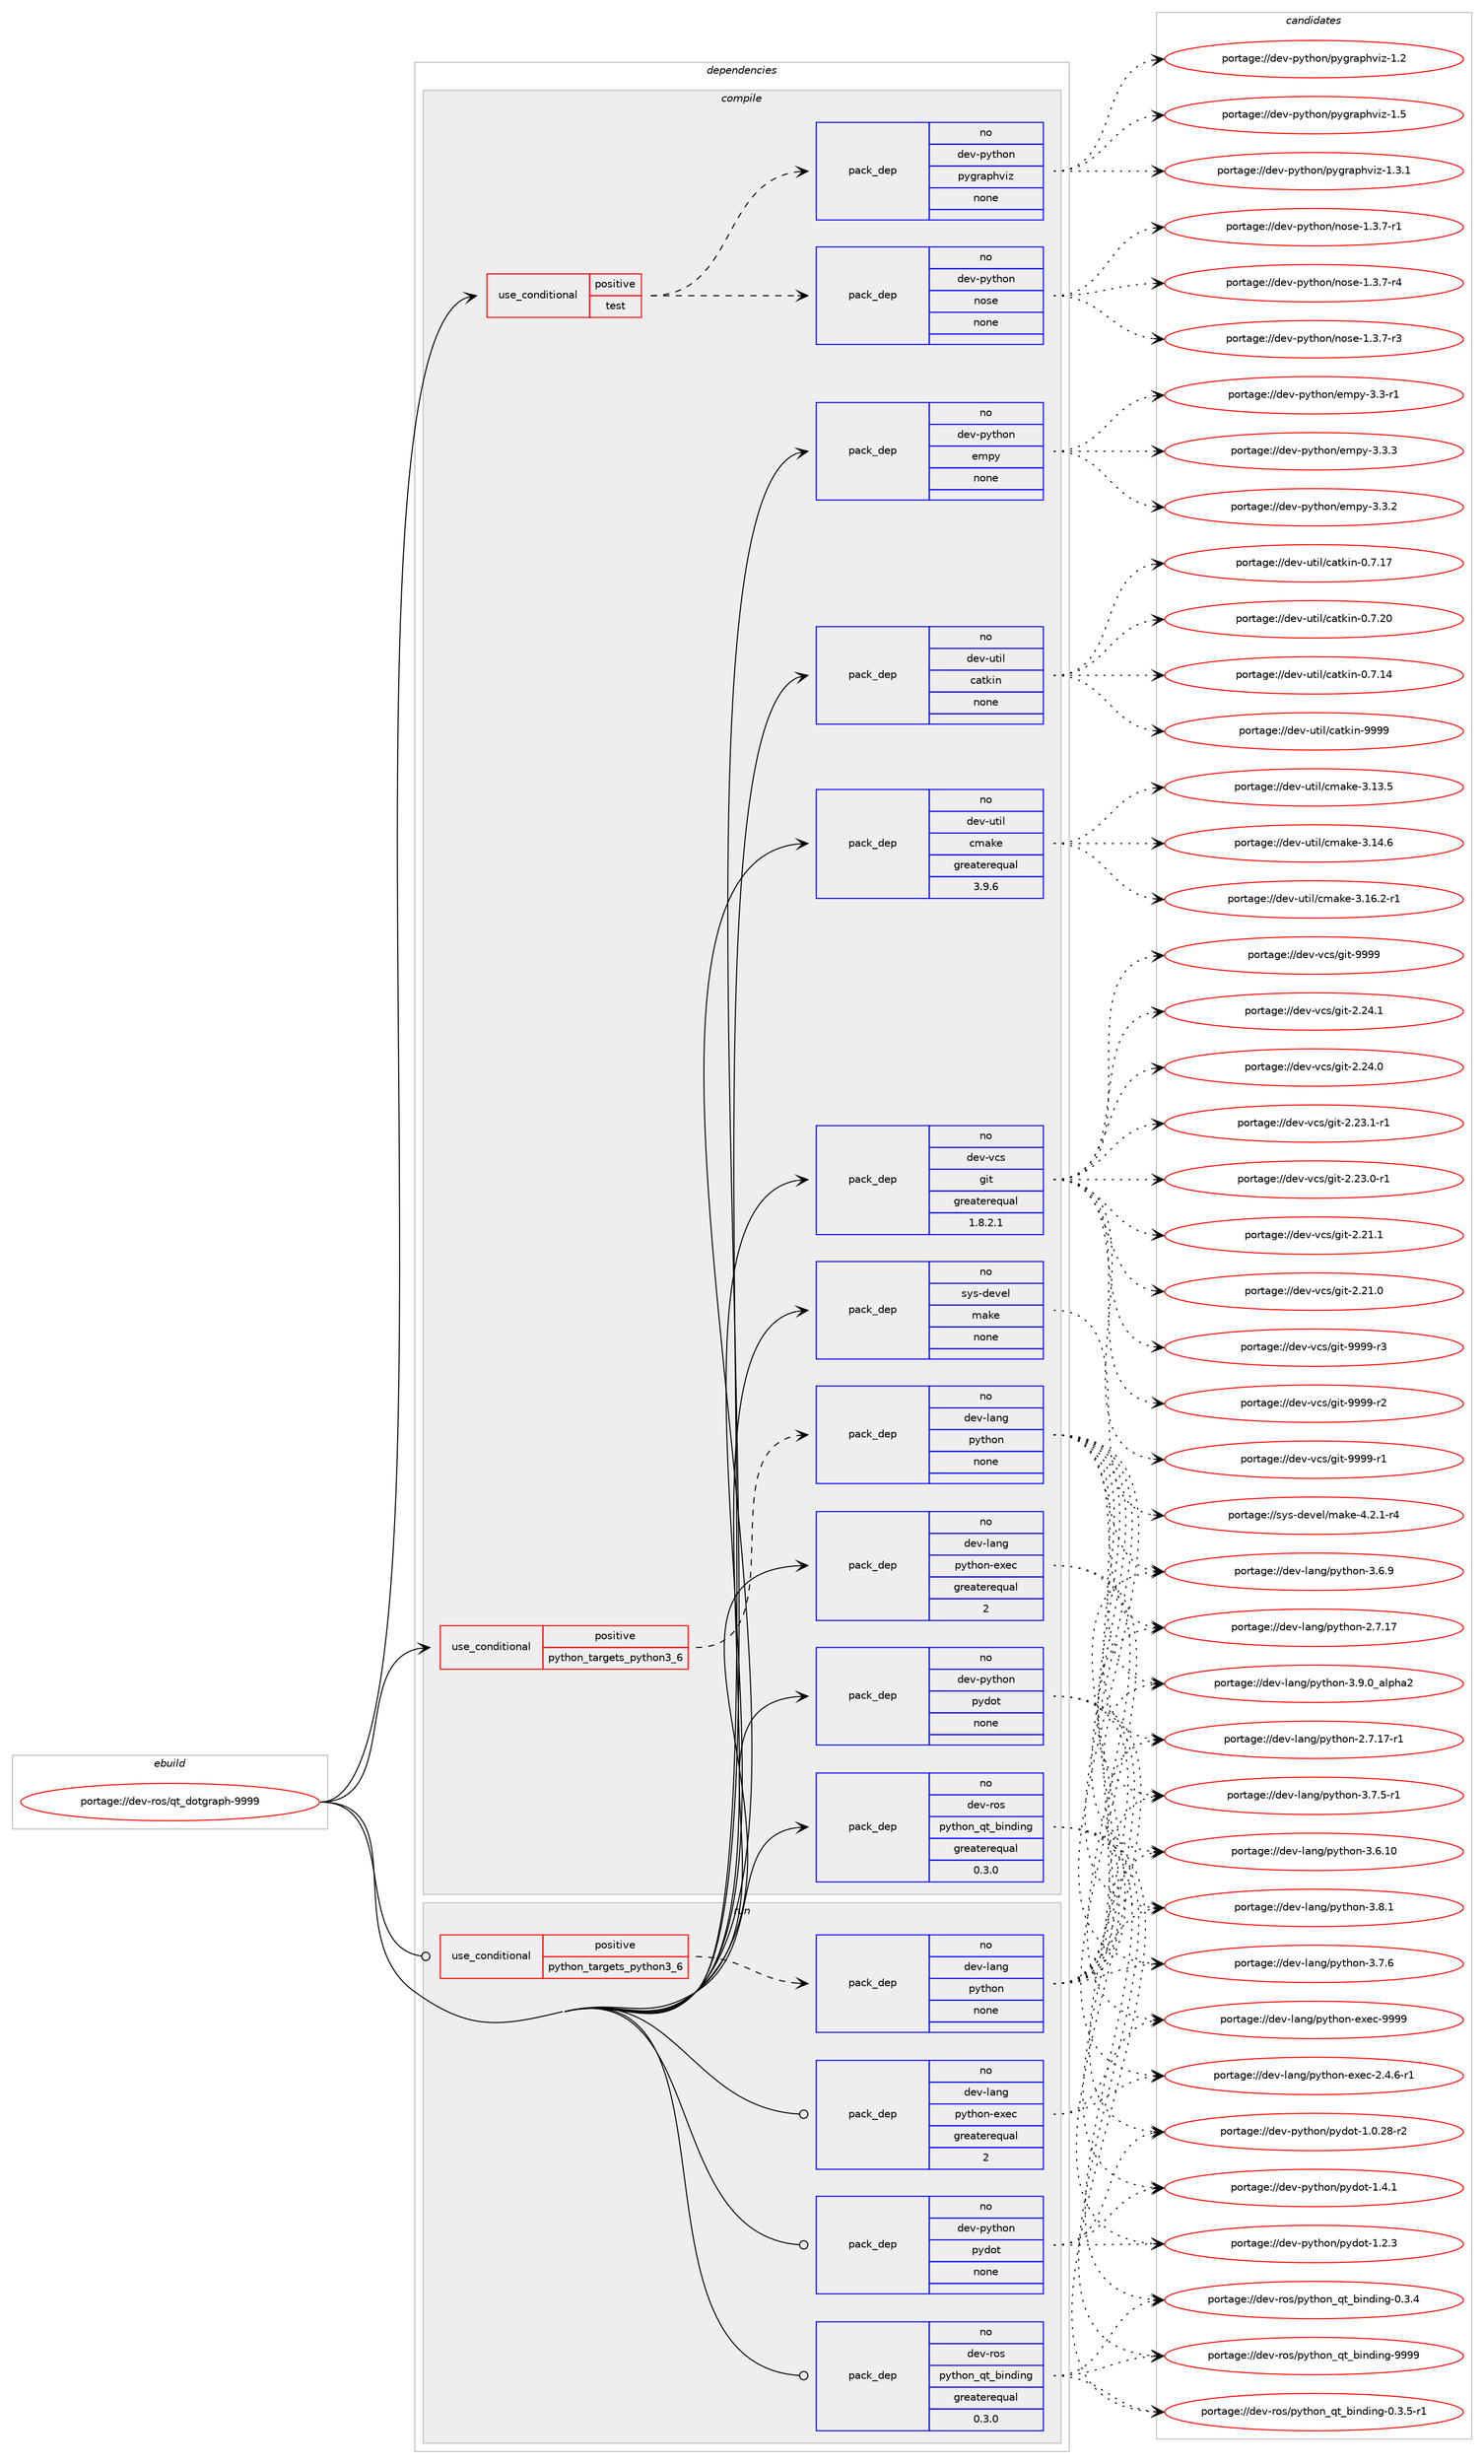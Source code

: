 digraph prolog {

# *************
# Graph options
# *************

newrank=true;
concentrate=true;
compound=true;
graph [rankdir=LR,fontname=Helvetica,fontsize=10,ranksep=1.5];#, ranksep=2.5, nodesep=0.2];
edge  [arrowhead=vee];
node  [fontname=Helvetica,fontsize=10];

# **********
# The ebuild
# **********

subgraph cluster_leftcol {
color=gray;
label=<<i>ebuild</i>>;
id [label="portage://dev-ros/qt_dotgraph-9999", color=red, width=4, href="../dev-ros/qt_dotgraph-9999.svg"];
}

# ****************
# The dependencies
# ****************

subgraph cluster_midcol {
color=gray;
label=<<i>dependencies</i>>;
subgraph cluster_compile {
fillcolor="#eeeeee";
style=filled;
label=<<i>compile</i>>;
subgraph cond98800 {
dependency392573 [label=<<TABLE BORDER="0" CELLBORDER="1" CELLSPACING="0" CELLPADDING="4"><TR><TD ROWSPAN="3" CELLPADDING="10">use_conditional</TD></TR><TR><TD>positive</TD></TR><TR><TD>python_targets_python3_6</TD></TR></TABLE>>, shape=none, color=red];
subgraph pack288920 {
dependency392574 [label=<<TABLE BORDER="0" CELLBORDER="1" CELLSPACING="0" CELLPADDING="4" WIDTH="220"><TR><TD ROWSPAN="6" CELLPADDING="30">pack_dep</TD></TR><TR><TD WIDTH="110">no</TD></TR><TR><TD>dev-lang</TD></TR><TR><TD>python</TD></TR><TR><TD>none</TD></TR><TR><TD></TD></TR></TABLE>>, shape=none, color=blue];
}
dependency392573:e -> dependency392574:w [weight=20,style="dashed",arrowhead="vee"];
}
id:e -> dependency392573:w [weight=20,style="solid",arrowhead="vee"];
subgraph cond98801 {
dependency392575 [label=<<TABLE BORDER="0" CELLBORDER="1" CELLSPACING="0" CELLPADDING="4"><TR><TD ROWSPAN="3" CELLPADDING="10">use_conditional</TD></TR><TR><TD>positive</TD></TR><TR><TD>test</TD></TR></TABLE>>, shape=none, color=red];
subgraph pack288921 {
dependency392576 [label=<<TABLE BORDER="0" CELLBORDER="1" CELLSPACING="0" CELLPADDING="4" WIDTH="220"><TR><TD ROWSPAN="6" CELLPADDING="30">pack_dep</TD></TR><TR><TD WIDTH="110">no</TD></TR><TR><TD>dev-python</TD></TR><TR><TD>nose</TD></TR><TR><TD>none</TD></TR><TR><TD></TD></TR></TABLE>>, shape=none, color=blue];
}
dependency392575:e -> dependency392576:w [weight=20,style="dashed",arrowhead="vee"];
subgraph pack288922 {
dependency392577 [label=<<TABLE BORDER="0" CELLBORDER="1" CELLSPACING="0" CELLPADDING="4" WIDTH="220"><TR><TD ROWSPAN="6" CELLPADDING="30">pack_dep</TD></TR><TR><TD WIDTH="110">no</TD></TR><TR><TD>dev-python</TD></TR><TR><TD>pygraphviz</TD></TR><TR><TD>none</TD></TR><TR><TD></TD></TR></TABLE>>, shape=none, color=blue];
}
dependency392575:e -> dependency392577:w [weight=20,style="dashed",arrowhead="vee"];
}
id:e -> dependency392575:w [weight=20,style="solid",arrowhead="vee"];
subgraph pack288923 {
dependency392578 [label=<<TABLE BORDER="0" CELLBORDER="1" CELLSPACING="0" CELLPADDING="4" WIDTH="220"><TR><TD ROWSPAN="6" CELLPADDING="30">pack_dep</TD></TR><TR><TD WIDTH="110">no</TD></TR><TR><TD>dev-lang</TD></TR><TR><TD>python-exec</TD></TR><TR><TD>greaterequal</TD></TR><TR><TD>2</TD></TR></TABLE>>, shape=none, color=blue];
}
id:e -> dependency392578:w [weight=20,style="solid",arrowhead="vee"];
subgraph pack288924 {
dependency392579 [label=<<TABLE BORDER="0" CELLBORDER="1" CELLSPACING="0" CELLPADDING="4" WIDTH="220"><TR><TD ROWSPAN="6" CELLPADDING="30">pack_dep</TD></TR><TR><TD WIDTH="110">no</TD></TR><TR><TD>dev-python</TD></TR><TR><TD>empy</TD></TR><TR><TD>none</TD></TR><TR><TD></TD></TR></TABLE>>, shape=none, color=blue];
}
id:e -> dependency392579:w [weight=20,style="solid",arrowhead="vee"];
subgraph pack288925 {
dependency392580 [label=<<TABLE BORDER="0" CELLBORDER="1" CELLSPACING="0" CELLPADDING="4" WIDTH="220"><TR><TD ROWSPAN="6" CELLPADDING="30">pack_dep</TD></TR><TR><TD WIDTH="110">no</TD></TR><TR><TD>dev-python</TD></TR><TR><TD>pydot</TD></TR><TR><TD>none</TD></TR><TR><TD></TD></TR></TABLE>>, shape=none, color=blue];
}
id:e -> dependency392580:w [weight=20,style="solid",arrowhead="vee"];
subgraph pack288926 {
dependency392581 [label=<<TABLE BORDER="0" CELLBORDER="1" CELLSPACING="0" CELLPADDING="4" WIDTH="220"><TR><TD ROWSPAN="6" CELLPADDING="30">pack_dep</TD></TR><TR><TD WIDTH="110">no</TD></TR><TR><TD>dev-ros</TD></TR><TR><TD>python_qt_binding</TD></TR><TR><TD>greaterequal</TD></TR><TR><TD>0.3.0</TD></TR></TABLE>>, shape=none, color=blue];
}
id:e -> dependency392581:w [weight=20,style="solid",arrowhead="vee"];
subgraph pack288927 {
dependency392582 [label=<<TABLE BORDER="0" CELLBORDER="1" CELLSPACING="0" CELLPADDING="4" WIDTH="220"><TR><TD ROWSPAN="6" CELLPADDING="30">pack_dep</TD></TR><TR><TD WIDTH="110">no</TD></TR><TR><TD>dev-util</TD></TR><TR><TD>catkin</TD></TR><TR><TD>none</TD></TR><TR><TD></TD></TR></TABLE>>, shape=none, color=blue];
}
id:e -> dependency392582:w [weight=20,style="solid",arrowhead="vee"];
subgraph pack288928 {
dependency392583 [label=<<TABLE BORDER="0" CELLBORDER="1" CELLSPACING="0" CELLPADDING="4" WIDTH="220"><TR><TD ROWSPAN="6" CELLPADDING="30">pack_dep</TD></TR><TR><TD WIDTH="110">no</TD></TR><TR><TD>dev-util</TD></TR><TR><TD>cmake</TD></TR><TR><TD>greaterequal</TD></TR><TR><TD>3.9.6</TD></TR></TABLE>>, shape=none, color=blue];
}
id:e -> dependency392583:w [weight=20,style="solid",arrowhead="vee"];
subgraph pack288929 {
dependency392584 [label=<<TABLE BORDER="0" CELLBORDER="1" CELLSPACING="0" CELLPADDING="4" WIDTH="220"><TR><TD ROWSPAN="6" CELLPADDING="30">pack_dep</TD></TR><TR><TD WIDTH="110">no</TD></TR><TR><TD>dev-vcs</TD></TR><TR><TD>git</TD></TR><TR><TD>greaterequal</TD></TR><TR><TD>1.8.2.1</TD></TR></TABLE>>, shape=none, color=blue];
}
id:e -> dependency392584:w [weight=20,style="solid",arrowhead="vee"];
subgraph pack288930 {
dependency392585 [label=<<TABLE BORDER="0" CELLBORDER="1" CELLSPACING="0" CELLPADDING="4" WIDTH="220"><TR><TD ROWSPAN="6" CELLPADDING="30">pack_dep</TD></TR><TR><TD WIDTH="110">no</TD></TR><TR><TD>sys-devel</TD></TR><TR><TD>make</TD></TR><TR><TD>none</TD></TR><TR><TD></TD></TR></TABLE>>, shape=none, color=blue];
}
id:e -> dependency392585:w [weight=20,style="solid",arrowhead="vee"];
}
subgraph cluster_compileandrun {
fillcolor="#eeeeee";
style=filled;
label=<<i>compile and run</i>>;
}
subgraph cluster_run {
fillcolor="#eeeeee";
style=filled;
label=<<i>run</i>>;
subgraph cond98802 {
dependency392586 [label=<<TABLE BORDER="0" CELLBORDER="1" CELLSPACING="0" CELLPADDING="4"><TR><TD ROWSPAN="3" CELLPADDING="10">use_conditional</TD></TR><TR><TD>positive</TD></TR><TR><TD>python_targets_python3_6</TD></TR></TABLE>>, shape=none, color=red];
subgraph pack288931 {
dependency392587 [label=<<TABLE BORDER="0" CELLBORDER="1" CELLSPACING="0" CELLPADDING="4" WIDTH="220"><TR><TD ROWSPAN="6" CELLPADDING="30">pack_dep</TD></TR><TR><TD WIDTH="110">no</TD></TR><TR><TD>dev-lang</TD></TR><TR><TD>python</TD></TR><TR><TD>none</TD></TR><TR><TD></TD></TR></TABLE>>, shape=none, color=blue];
}
dependency392586:e -> dependency392587:w [weight=20,style="dashed",arrowhead="vee"];
}
id:e -> dependency392586:w [weight=20,style="solid",arrowhead="odot"];
subgraph pack288932 {
dependency392588 [label=<<TABLE BORDER="0" CELLBORDER="1" CELLSPACING="0" CELLPADDING="4" WIDTH="220"><TR><TD ROWSPAN="6" CELLPADDING="30">pack_dep</TD></TR><TR><TD WIDTH="110">no</TD></TR><TR><TD>dev-lang</TD></TR><TR><TD>python-exec</TD></TR><TR><TD>greaterequal</TD></TR><TR><TD>2</TD></TR></TABLE>>, shape=none, color=blue];
}
id:e -> dependency392588:w [weight=20,style="solid",arrowhead="odot"];
subgraph pack288933 {
dependency392589 [label=<<TABLE BORDER="0" CELLBORDER="1" CELLSPACING="0" CELLPADDING="4" WIDTH="220"><TR><TD ROWSPAN="6" CELLPADDING="30">pack_dep</TD></TR><TR><TD WIDTH="110">no</TD></TR><TR><TD>dev-python</TD></TR><TR><TD>pydot</TD></TR><TR><TD>none</TD></TR><TR><TD></TD></TR></TABLE>>, shape=none, color=blue];
}
id:e -> dependency392589:w [weight=20,style="solid",arrowhead="odot"];
subgraph pack288934 {
dependency392590 [label=<<TABLE BORDER="0" CELLBORDER="1" CELLSPACING="0" CELLPADDING="4" WIDTH="220"><TR><TD ROWSPAN="6" CELLPADDING="30">pack_dep</TD></TR><TR><TD WIDTH="110">no</TD></TR><TR><TD>dev-ros</TD></TR><TR><TD>python_qt_binding</TD></TR><TR><TD>greaterequal</TD></TR><TR><TD>0.3.0</TD></TR></TABLE>>, shape=none, color=blue];
}
id:e -> dependency392590:w [weight=20,style="solid",arrowhead="odot"];
}
}

# **************
# The candidates
# **************

subgraph cluster_choices {
rank=same;
color=gray;
label=<<i>candidates</i>>;

subgraph choice288920 {
color=black;
nodesep=1;
choice10010111845108971101034711212111610411111045514657464895971081121049750 [label="portage://dev-lang/python-3.9.0_alpha2", color=red, width=4,href="../dev-lang/python-3.9.0_alpha2.svg"];
choice100101118451089711010347112121116104111110455146564649 [label="portage://dev-lang/python-3.8.1", color=red, width=4,href="../dev-lang/python-3.8.1.svg"];
choice100101118451089711010347112121116104111110455146554654 [label="portage://dev-lang/python-3.7.6", color=red, width=4,href="../dev-lang/python-3.7.6.svg"];
choice1001011184510897110103471121211161041111104551465546534511449 [label="portage://dev-lang/python-3.7.5-r1", color=red, width=4,href="../dev-lang/python-3.7.5-r1.svg"];
choice100101118451089711010347112121116104111110455146544657 [label="portage://dev-lang/python-3.6.9", color=red, width=4,href="../dev-lang/python-3.6.9.svg"];
choice10010111845108971101034711212111610411111045514654464948 [label="portage://dev-lang/python-3.6.10", color=red, width=4,href="../dev-lang/python-3.6.10.svg"];
choice100101118451089711010347112121116104111110455046554649554511449 [label="portage://dev-lang/python-2.7.17-r1", color=red, width=4,href="../dev-lang/python-2.7.17-r1.svg"];
choice10010111845108971101034711212111610411111045504655464955 [label="portage://dev-lang/python-2.7.17", color=red, width=4,href="../dev-lang/python-2.7.17.svg"];
dependency392574:e -> choice10010111845108971101034711212111610411111045514657464895971081121049750:w [style=dotted,weight="100"];
dependency392574:e -> choice100101118451089711010347112121116104111110455146564649:w [style=dotted,weight="100"];
dependency392574:e -> choice100101118451089711010347112121116104111110455146554654:w [style=dotted,weight="100"];
dependency392574:e -> choice1001011184510897110103471121211161041111104551465546534511449:w [style=dotted,weight="100"];
dependency392574:e -> choice100101118451089711010347112121116104111110455146544657:w [style=dotted,weight="100"];
dependency392574:e -> choice10010111845108971101034711212111610411111045514654464948:w [style=dotted,weight="100"];
dependency392574:e -> choice100101118451089711010347112121116104111110455046554649554511449:w [style=dotted,weight="100"];
dependency392574:e -> choice10010111845108971101034711212111610411111045504655464955:w [style=dotted,weight="100"];
}
subgraph choice288921 {
color=black;
nodesep=1;
choice10010111845112121116104111110471101111151014549465146554511452 [label="portage://dev-python/nose-1.3.7-r4", color=red, width=4,href="../dev-python/nose-1.3.7-r4.svg"];
choice10010111845112121116104111110471101111151014549465146554511451 [label="portage://dev-python/nose-1.3.7-r3", color=red, width=4,href="../dev-python/nose-1.3.7-r3.svg"];
choice10010111845112121116104111110471101111151014549465146554511449 [label="portage://dev-python/nose-1.3.7-r1", color=red, width=4,href="../dev-python/nose-1.3.7-r1.svg"];
dependency392576:e -> choice10010111845112121116104111110471101111151014549465146554511452:w [style=dotted,weight="100"];
dependency392576:e -> choice10010111845112121116104111110471101111151014549465146554511451:w [style=dotted,weight="100"];
dependency392576:e -> choice10010111845112121116104111110471101111151014549465146554511449:w [style=dotted,weight="100"];
}
subgraph choice288922 {
color=black;
nodesep=1;
choice10010111845112121116104111110471121211031149711210411810512245494653 [label="portage://dev-python/pygraphviz-1.5", color=red, width=4,href="../dev-python/pygraphviz-1.5.svg"];
choice100101118451121211161041111104711212110311497112104118105122454946514649 [label="portage://dev-python/pygraphviz-1.3.1", color=red, width=4,href="../dev-python/pygraphviz-1.3.1.svg"];
choice10010111845112121116104111110471121211031149711210411810512245494650 [label="portage://dev-python/pygraphviz-1.2", color=red, width=4,href="../dev-python/pygraphviz-1.2.svg"];
dependency392577:e -> choice10010111845112121116104111110471121211031149711210411810512245494653:w [style=dotted,weight="100"];
dependency392577:e -> choice100101118451121211161041111104711212110311497112104118105122454946514649:w [style=dotted,weight="100"];
dependency392577:e -> choice10010111845112121116104111110471121211031149711210411810512245494650:w [style=dotted,weight="100"];
}
subgraph choice288923 {
color=black;
nodesep=1;
choice10010111845108971101034711212111610411111045101120101994557575757 [label="portage://dev-lang/python-exec-9999", color=red, width=4,href="../dev-lang/python-exec-9999.svg"];
choice10010111845108971101034711212111610411111045101120101994550465246544511449 [label="portage://dev-lang/python-exec-2.4.6-r1", color=red, width=4,href="../dev-lang/python-exec-2.4.6-r1.svg"];
dependency392578:e -> choice10010111845108971101034711212111610411111045101120101994557575757:w [style=dotted,weight="100"];
dependency392578:e -> choice10010111845108971101034711212111610411111045101120101994550465246544511449:w [style=dotted,weight="100"];
}
subgraph choice288924 {
color=black;
nodesep=1;
choice1001011184511212111610411111047101109112121455146514651 [label="portage://dev-python/empy-3.3.3", color=red, width=4,href="../dev-python/empy-3.3.3.svg"];
choice1001011184511212111610411111047101109112121455146514650 [label="portage://dev-python/empy-3.3.2", color=red, width=4,href="../dev-python/empy-3.3.2.svg"];
choice1001011184511212111610411111047101109112121455146514511449 [label="portage://dev-python/empy-3.3-r1", color=red, width=4,href="../dev-python/empy-3.3-r1.svg"];
dependency392579:e -> choice1001011184511212111610411111047101109112121455146514651:w [style=dotted,weight="100"];
dependency392579:e -> choice1001011184511212111610411111047101109112121455146514650:w [style=dotted,weight="100"];
dependency392579:e -> choice1001011184511212111610411111047101109112121455146514511449:w [style=dotted,weight="100"];
}
subgraph choice288925 {
color=black;
nodesep=1;
choice1001011184511212111610411111047112121100111116454946524649 [label="portage://dev-python/pydot-1.4.1", color=red, width=4,href="../dev-python/pydot-1.4.1.svg"];
choice1001011184511212111610411111047112121100111116454946504651 [label="portage://dev-python/pydot-1.2.3", color=red, width=4,href="../dev-python/pydot-1.2.3.svg"];
choice1001011184511212111610411111047112121100111116454946484650564511450 [label="portage://dev-python/pydot-1.0.28-r2", color=red, width=4,href="../dev-python/pydot-1.0.28-r2.svg"];
dependency392580:e -> choice1001011184511212111610411111047112121100111116454946524649:w [style=dotted,weight="100"];
dependency392580:e -> choice1001011184511212111610411111047112121100111116454946504651:w [style=dotted,weight="100"];
dependency392580:e -> choice1001011184511212111610411111047112121100111116454946484650564511450:w [style=dotted,weight="100"];
}
subgraph choice288926 {
color=black;
nodesep=1;
choice10010111845114111115471121211161041111109511311695981051101001051101034557575757 [label="portage://dev-ros/python_qt_binding-9999", color=red, width=4,href="../dev-ros/python_qt_binding-9999.svg"];
choice10010111845114111115471121211161041111109511311695981051101001051101034548465146534511449 [label="portage://dev-ros/python_qt_binding-0.3.5-r1", color=red, width=4,href="../dev-ros/python_qt_binding-0.3.5-r1.svg"];
choice1001011184511411111547112121116104111110951131169598105110100105110103454846514652 [label="portage://dev-ros/python_qt_binding-0.3.4", color=red, width=4,href="../dev-ros/python_qt_binding-0.3.4.svg"];
dependency392581:e -> choice10010111845114111115471121211161041111109511311695981051101001051101034557575757:w [style=dotted,weight="100"];
dependency392581:e -> choice10010111845114111115471121211161041111109511311695981051101001051101034548465146534511449:w [style=dotted,weight="100"];
dependency392581:e -> choice1001011184511411111547112121116104111110951131169598105110100105110103454846514652:w [style=dotted,weight="100"];
}
subgraph choice288927 {
color=black;
nodesep=1;
choice100101118451171161051084799971161071051104557575757 [label="portage://dev-util/catkin-9999", color=red, width=4,href="../dev-util/catkin-9999.svg"];
choice1001011184511711610510847999711610710511045484655465048 [label="portage://dev-util/catkin-0.7.20", color=red, width=4,href="../dev-util/catkin-0.7.20.svg"];
choice1001011184511711610510847999711610710511045484655464955 [label="portage://dev-util/catkin-0.7.17", color=red, width=4,href="../dev-util/catkin-0.7.17.svg"];
choice1001011184511711610510847999711610710511045484655464952 [label="portage://dev-util/catkin-0.7.14", color=red, width=4,href="../dev-util/catkin-0.7.14.svg"];
dependency392582:e -> choice100101118451171161051084799971161071051104557575757:w [style=dotted,weight="100"];
dependency392582:e -> choice1001011184511711610510847999711610710511045484655465048:w [style=dotted,weight="100"];
dependency392582:e -> choice1001011184511711610510847999711610710511045484655464955:w [style=dotted,weight="100"];
dependency392582:e -> choice1001011184511711610510847999711610710511045484655464952:w [style=dotted,weight="100"];
}
subgraph choice288928 {
color=black;
nodesep=1;
choice10010111845117116105108479910997107101455146495446504511449 [label="portage://dev-util/cmake-3.16.2-r1", color=red, width=4,href="../dev-util/cmake-3.16.2-r1.svg"];
choice1001011184511711610510847991099710710145514649524654 [label="portage://dev-util/cmake-3.14.6", color=red, width=4,href="../dev-util/cmake-3.14.6.svg"];
choice1001011184511711610510847991099710710145514649514653 [label="portage://dev-util/cmake-3.13.5", color=red, width=4,href="../dev-util/cmake-3.13.5.svg"];
dependency392583:e -> choice10010111845117116105108479910997107101455146495446504511449:w [style=dotted,weight="100"];
dependency392583:e -> choice1001011184511711610510847991099710710145514649524654:w [style=dotted,weight="100"];
dependency392583:e -> choice1001011184511711610510847991099710710145514649514653:w [style=dotted,weight="100"];
}
subgraph choice288929 {
color=black;
nodesep=1;
choice10010111845118991154710310511645575757574511451 [label="portage://dev-vcs/git-9999-r3", color=red, width=4,href="../dev-vcs/git-9999-r3.svg"];
choice10010111845118991154710310511645575757574511450 [label="portage://dev-vcs/git-9999-r2", color=red, width=4,href="../dev-vcs/git-9999-r2.svg"];
choice10010111845118991154710310511645575757574511449 [label="portage://dev-vcs/git-9999-r1", color=red, width=4,href="../dev-vcs/git-9999-r1.svg"];
choice1001011184511899115471031051164557575757 [label="portage://dev-vcs/git-9999", color=red, width=4,href="../dev-vcs/git-9999.svg"];
choice10010111845118991154710310511645504650524649 [label="portage://dev-vcs/git-2.24.1", color=red, width=4,href="../dev-vcs/git-2.24.1.svg"];
choice10010111845118991154710310511645504650524648 [label="portage://dev-vcs/git-2.24.0", color=red, width=4,href="../dev-vcs/git-2.24.0.svg"];
choice100101118451189911547103105116455046505146494511449 [label="portage://dev-vcs/git-2.23.1-r1", color=red, width=4,href="../dev-vcs/git-2.23.1-r1.svg"];
choice100101118451189911547103105116455046505146484511449 [label="portage://dev-vcs/git-2.23.0-r1", color=red, width=4,href="../dev-vcs/git-2.23.0-r1.svg"];
choice10010111845118991154710310511645504650494649 [label="portage://dev-vcs/git-2.21.1", color=red, width=4,href="../dev-vcs/git-2.21.1.svg"];
choice10010111845118991154710310511645504650494648 [label="portage://dev-vcs/git-2.21.0", color=red, width=4,href="../dev-vcs/git-2.21.0.svg"];
dependency392584:e -> choice10010111845118991154710310511645575757574511451:w [style=dotted,weight="100"];
dependency392584:e -> choice10010111845118991154710310511645575757574511450:w [style=dotted,weight="100"];
dependency392584:e -> choice10010111845118991154710310511645575757574511449:w [style=dotted,weight="100"];
dependency392584:e -> choice1001011184511899115471031051164557575757:w [style=dotted,weight="100"];
dependency392584:e -> choice10010111845118991154710310511645504650524649:w [style=dotted,weight="100"];
dependency392584:e -> choice10010111845118991154710310511645504650524648:w [style=dotted,weight="100"];
dependency392584:e -> choice100101118451189911547103105116455046505146494511449:w [style=dotted,weight="100"];
dependency392584:e -> choice100101118451189911547103105116455046505146484511449:w [style=dotted,weight="100"];
dependency392584:e -> choice10010111845118991154710310511645504650494649:w [style=dotted,weight="100"];
dependency392584:e -> choice10010111845118991154710310511645504650494648:w [style=dotted,weight="100"];
}
subgraph choice288930 {
color=black;
nodesep=1;
choice1151211154510010111810110847109971071014552465046494511452 [label="portage://sys-devel/make-4.2.1-r4", color=red, width=4,href="../sys-devel/make-4.2.1-r4.svg"];
dependency392585:e -> choice1151211154510010111810110847109971071014552465046494511452:w [style=dotted,weight="100"];
}
subgraph choice288931 {
color=black;
nodesep=1;
choice10010111845108971101034711212111610411111045514657464895971081121049750 [label="portage://dev-lang/python-3.9.0_alpha2", color=red, width=4,href="../dev-lang/python-3.9.0_alpha2.svg"];
choice100101118451089711010347112121116104111110455146564649 [label="portage://dev-lang/python-3.8.1", color=red, width=4,href="../dev-lang/python-3.8.1.svg"];
choice100101118451089711010347112121116104111110455146554654 [label="portage://dev-lang/python-3.7.6", color=red, width=4,href="../dev-lang/python-3.7.6.svg"];
choice1001011184510897110103471121211161041111104551465546534511449 [label="portage://dev-lang/python-3.7.5-r1", color=red, width=4,href="../dev-lang/python-3.7.5-r1.svg"];
choice100101118451089711010347112121116104111110455146544657 [label="portage://dev-lang/python-3.6.9", color=red, width=4,href="../dev-lang/python-3.6.9.svg"];
choice10010111845108971101034711212111610411111045514654464948 [label="portage://dev-lang/python-3.6.10", color=red, width=4,href="../dev-lang/python-3.6.10.svg"];
choice100101118451089711010347112121116104111110455046554649554511449 [label="portage://dev-lang/python-2.7.17-r1", color=red, width=4,href="../dev-lang/python-2.7.17-r1.svg"];
choice10010111845108971101034711212111610411111045504655464955 [label="portage://dev-lang/python-2.7.17", color=red, width=4,href="../dev-lang/python-2.7.17.svg"];
dependency392587:e -> choice10010111845108971101034711212111610411111045514657464895971081121049750:w [style=dotted,weight="100"];
dependency392587:e -> choice100101118451089711010347112121116104111110455146564649:w [style=dotted,weight="100"];
dependency392587:e -> choice100101118451089711010347112121116104111110455146554654:w [style=dotted,weight="100"];
dependency392587:e -> choice1001011184510897110103471121211161041111104551465546534511449:w [style=dotted,weight="100"];
dependency392587:e -> choice100101118451089711010347112121116104111110455146544657:w [style=dotted,weight="100"];
dependency392587:e -> choice10010111845108971101034711212111610411111045514654464948:w [style=dotted,weight="100"];
dependency392587:e -> choice100101118451089711010347112121116104111110455046554649554511449:w [style=dotted,weight="100"];
dependency392587:e -> choice10010111845108971101034711212111610411111045504655464955:w [style=dotted,weight="100"];
}
subgraph choice288932 {
color=black;
nodesep=1;
choice10010111845108971101034711212111610411111045101120101994557575757 [label="portage://dev-lang/python-exec-9999", color=red, width=4,href="../dev-lang/python-exec-9999.svg"];
choice10010111845108971101034711212111610411111045101120101994550465246544511449 [label="portage://dev-lang/python-exec-2.4.6-r1", color=red, width=4,href="../dev-lang/python-exec-2.4.6-r1.svg"];
dependency392588:e -> choice10010111845108971101034711212111610411111045101120101994557575757:w [style=dotted,weight="100"];
dependency392588:e -> choice10010111845108971101034711212111610411111045101120101994550465246544511449:w [style=dotted,weight="100"];
}
subgraph choice288933 {
color=black;
nodesep=1;
choice1001011184511212111610411111047112121100111116454946524649 [label="portage://dev-python/pydot-1.4.1", color=red, width=4,href="../dev-python/pydot-1.4.1.svg"];
choice1001011184511212111610411111047112121100111116454946504651 [label="portage://dev-python/pydot-1.2.3", color=red, width=4,href="../dev-python/pydot-1.2.3.svg"];
choice1001011184511212111610411111047112121100111116454946484650564511450 [label="portage://dev-python/pydot-1.0.28-r2", color=red, width=4,href="../dev-python/pydot-1.0.28-r2.svg"];
dependency392589:e -> choice1001011184511212111610411111047112121100111116454946524649:w [style=dotted,weight="100"];
dependency392589:e -> choice1001011184511212111610411111047112121100111116454946504651:w [style=dotted,weight="100"];
dependency392589:e -> choice1001011184511212111610411111047112121100111116454946484650564511450:w [style=dotted,weight="100"];
}
subgraph choice288934 {
color=black;
nodesep=1;
choice10010111845114111115471121211161041111109511311695981051101001051101034557575757 [label="portage://dev-ros/python_qt_binding-9999", color=red, width=4,href="../dev-ros/python_qt_binding-9999.svg"];
choice10010111845114111115471121211161041111109511311695981051101001051101034548465146534511449 [label="portage://dev-ros/python_qt_binding-0.3.5-r1", color=red, width=4,href="../dev-ros/python_qt_binding-0.3.5-r1.svg"];
choice1001011184511411111547112121116104111110951131169598105110100105110103454846514652 [label="portage://dev-ros/python_qt_binding-0.3.4", color=red, width=4,href="../dev-ros/python_qt_binding-0.3.4.svg"];
dependency392590:e -> choice10010111845114111115471121211161041111109511311695981051101001051101034557575757:w [style=dotted,weight="100"];
dependency392590:e -> choice10010111845114111115471121211161041111109511311695981051101001051101034548465146534511449:w [style=dotted,weight="100"];
dependency392590:e -> choice1001011184511411111547112121116104111110951131169598105110100105110103454846514652:w [style=dotted,weight="100"];
}
}

}
